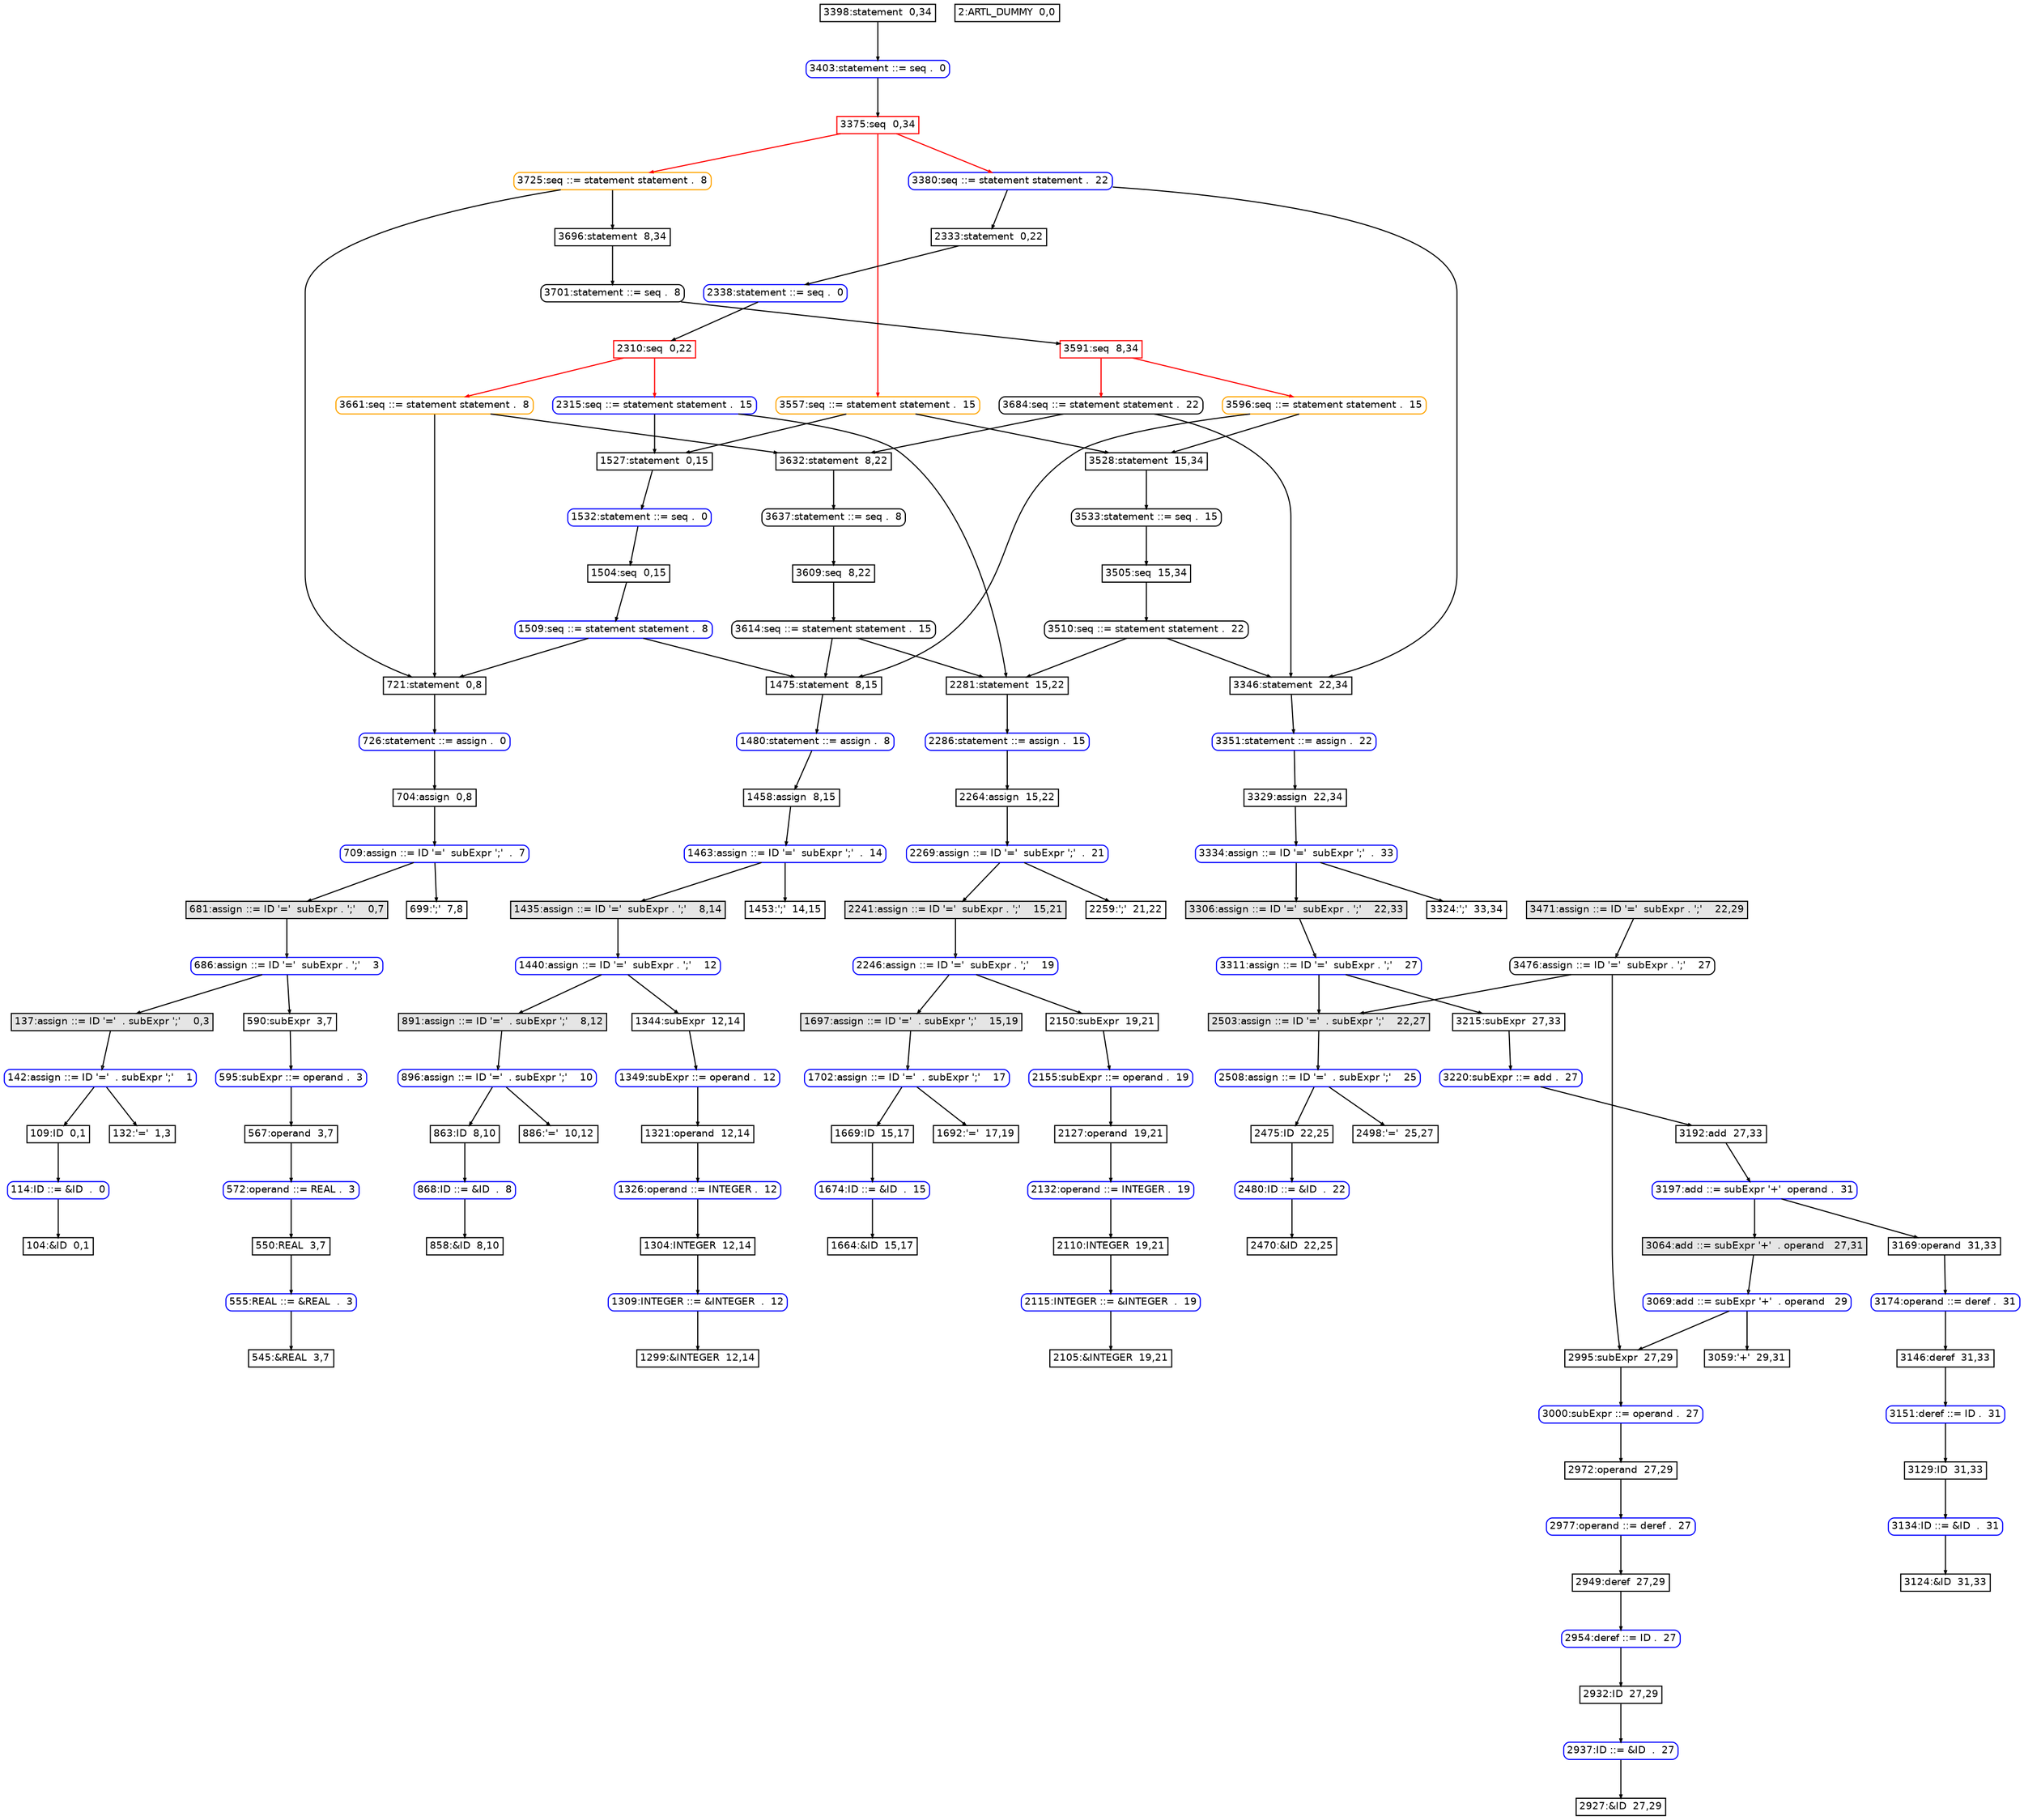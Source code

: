digraph "Graph from GLL parser"{
graph[ordering=out]
node[fontname=Helvetica fontsize=9 shape=box height=0 width=0 margin=0.04]
edge[arrowsize=0.3]
"3398:statement  0,34"[]
"3403:statement ::= seq .  0"[style=rounded color=blue label = "3403:statement ::= seq .  0"]
"3398:statement  0,34"->"3403:statement ::= seq .  0" []
"3403:statement ::= seq .  0"->"3375:seq  0,34" []
"3375:seq  0,34"[ color=red]
"3725:seq ::= statement statement .  8"[style=rounded color=orange label = "3725:seq ::= statement statement .  8"]
"3375:seq  0,34"->"3725:seq ::= statement statement .  8" [ color=red]
"3725:seq ::= statement statement .  8"->"721:statement  0,8" []
"721:statement  0,8"[]
"726:statement ::= assign .  0"[style=rounded color=blue label = "726:statement ::= assign .  0"]
"721:statement  0,8"->"726:statement ::= assign .  0" []
"726:statement ::= assign .  0"->"704:assign  0,8" []
"704:assign  0,8"[]
"709:assign ::= ID '='  subExpr ';'  .  7"[style=rounded color=blue label = "709:assign ::= ID '='  subExpr ';'  .  7"]
"704:assign  0,8"->"709:assign ::= ID '='  subExpr ';'  .  7" []
"709:assign ::= ID '='  subExpr ';'  .  7"->"681:assign ::= ID '='  subExpr . ';'    0,7" []
"681:assign ::= ID '='  subExpr . ';'    0,7"[style=filled fillcolor=grey90]
"686:assign ::= ID '='  subExpr . ';'    3"[style=rounded color=blue label = "686:assign ::= ID '='  subExpr . ';'    3"]
"681:assign ::= ID '='  subExpr . ';'    0,7"->"686:assign ::= ID '='  subExpr . ';'    3" [style=filled fillcolor=grey90]
"686:assign ::= ID '='  subExpr . ';'    3"->"137:assign ::= ID '='  . subExpr ';'    0,3" []
"137:assign ::= ID '='  . subExpr ';'    0,3"[style=filled fillcolor=grey90]
"142:assign ::= ID '='  . subExpr ';'    1"[style=rounded color=blue label = "142:assign ::= ID '='  . subExpr ';'    1"]
"137:assign ::= ID '='  . subExpr ';'    0,3"->"142:assign ::= ID '='  . subExpr ';'    1" [style=filled fillcolor=grey90]
"142:assign ::= ID '='  . subExpr ';'    1"->"109:ID  0,1" []
"109:ID  0,1"[]
"114:ID ::= &ID  .  0"[style=rounded color=blue label = "114:ID ::= &ID  .  0"]
"109:ID  0,1"->"114:ID ::= &ID  .  0" []
"114:ID ::= &ID  .  0"->"104:&ID  0,1" []
"104:&ID  0,1"[]
"142:assign ::= ID '='  . subExpr ';'    1"->"132:'='  1,3" []
"132:'='  1,3"[]
"686:assign ::= ID '='  subExpr . ';'    3"->"590:subExpr  3,7" []
"590:subExpr  3,7"[]
"595:subExpr ::= operand .  3"[style=rounded color=blue label = "595:subExpr ::= operand .  3"]
"590:subExpr  3,7"->"595:subExpr ::= operand .  3" []
"595:subExpr ::= operand .  3"->"567:operand  3,7" []
"567:operand  3,7"[]
"572:operand ::= REAL .  3"[style=rounded color=blue label = "572:operand ::= REAL .  3"]
"567:operand  3,7"->"572:operand ::= REAL .  3" []
"572:operand ::= REAL .  3"->"550:REAL  3,7" []
"550:REAL  3,7"[]
"555:REAL ::= &REAL  .  3"[style=rounded color=blue label = "555:REAL ::= &REAL  .  3"]
"550:REAL  3,7"->"555:REAL ::= &REAL  .  3" []
"555:REAL ::= &REAL  .  3"->"545:&REAL  3,7" []
"545:&REAL  3,7"[]
"709:assign ::= ID '='  subExpr ';'  .  7"->"699:';'  7,8" []
"699:';'  7,8"[]
"3725:seq ::= statement statement .  8"->"3696:statement  8,34" []
"3696:statement  8,34"[]
"3701:statement ::= seq .  8"[style=rounded label = "3701:statement ::= seq .  8"]
"3696:statement  8,34"->"3701:statement ::= seq .  8" []
"3701:statement ::= seq .  8"->"3591:seq  8,34" []
"3591:seq  8,34"[ color=red]
"3684:seq ::= statement statement .  22"[style=rounded label = "3684:seq ::= statement statement .  22"]
"3591:seq  8,34"->"3684:seq ::= statement statement .  22" [ color=red]
"3684:seq ::= statement statement .  22"->"3632:statement  8,22" []
"3632:statement  8,22"[]
"3637:statement ::= seq .  8"[style=rounded label = "3637:statement ::= seq .  8"]
"3632:statement  8,22"->"3637:statement ::= seq .  8" []
"3637:statement ::= seq .  8"->"3609:seq  8,22" []
"3609:seq  8,22"[]
"3614:seq ::= statement statement .  15"[style=rounded label = "3614:seq ::= statement statement .  15"]
"3609:seq  8,22"->"3614:seq ::= statement statement .  15" []
"3614:seq ::= statement statement .  15"->"1475:statement  8,15" []
"1475:statement  8,15"[]
"1480:statement ::= assign .  8"[style=rounded color=blue label = "1480:statement ::= assign .  8"]
"1475:statement  8,15"->"1480:statement ::= assign .  8" []
"1480:statement ::= assign .  8"->"1458:assign  8,15" []
"1458:assign  8,15"[]
"1463:assign ::= ID '='  subExpr ';'  .  14"[style=rounded color=blue label = "1463:assign ::= ID '='  subExpr ';'  .  14"]
"1458:assign  8,15"->"1463:assign ::= ID '='  subExpr ';'  .  14" []
"1463:assign ::= ID '='  subExpr ';'  .  14"->"1435:assign ::= ID '='  subExpr . ';'    8,14" []
"1435:assign ::= ID '='  subExpr . ';'    8,14"[style=filled fillcolor=grey90]
"1440:assign ::= ID '='  subExpr . ';'    12"[style=rounded color=blue label = "1440:assign ::= ID '='  subExpr . ';'    12"]
"1435:assign ::= ID '='  subExpr . ';'    8,14"->"1440:assign ::= ID '='  subExpr . ';'    12" [style=filled fillcolor=grey90]
"1440:assign ::= ID '='  subExpr . ';'    12"->"891:assign ::= ID '='  . subExpr ';'    8,12" []
"891:assign ::= ID '='  . subExpr ';'    8,12"[style=filled fillcolor=grey90]
"896:assign ::= ID '='  . subExpr ';'    10"[style=rounded color=blue label = "896:assign ::= ID '='  . subExpr ';'    10"]
"891:assign ::= ID '='  . subExpr ';'    8,12"->"896:assign ::= ID '='  . subExpr ';'    10" [style=filled fillcolor=grey90]
"896:assign ::= ID '='  . subExpr ';'    10"->"863:ID  8,10" []
"863:ID  8,10"[]
"868:ID ::= &ID  .  8"[style=rounded color=blue label = "868:ID ::= &ID  .  8"]
"863:ID  8,10"->"868:ID ::= &ID  .  8" []
"868:ID ::= &ID  .  8"->"858:&ID  8,10" []
"858:&ID  8,10"[]
"896:assign ::= ID '='  . subExpr ';'    10"->"886:'='  10,12" []
"886:'='  10,12"[]
"1440:assign ::= ID '='  subExpr . ';'    12"->"1344:subExpr  12,14" []
"1344:subExpr  12,14"[]
"1349:subExpr ::= operand .  12"[style=rounded color=blue label = "1349:subExpr ::= operand .  12"]
"1344:subExpr  12,14"->"1349:subExpr ::= operand .  12" []
"1349:subExpr ::= operand .  12"->"1321:operand  12,14" []
"1321:operand  12,14"[]
"1326:operand ::= INTEGER .  12"[style=rounded color=blue label = "1326:operand ::= INTEGER .  12"]
"1321:operand  12,14"->"1326:operand ::= INTEGER .  12" []
"1326:operand ::= INTEGER .  12"->"1304:INTEGER  12,14" []
"1304:INTEGER  12,14"[]
"1309:INTEGER ::= &INTEGER  .  12"[style=rounded color=blue label = "1309:INTEGER ::= &INTEGER  .  12"]
"1304:INTEGER  12,14"->"1309:INTEGER ::= &INTEGER  .  12" []
"1309:INTEGER ::= &INTEGER  .  12"->"1299:&INTEGER  12,14" []
"1299:&INTEGER  12,14"[]
"1463:assign ::= ID '='  subExpr ';'  .  14"->"1453:';'  14,15" []
"1453:';'  14,15"[]
"3614:seq ::= statement statement .  15"->"2281:statement  15,22" []
"2281:statement  15,22"[]
"2286:statement ::= assign .  15"[style=rounded color=blue label = "2286:statement ::= assign .  15"]
"2281:statement  15,22"->"2286:statement ::= assign .  15" []
"2286:statement ::= assign .  15"->"2264:assign  15,22" []
"2264:assign  15,22"[]
"2269:assign ::= ID '='  subExpr ';'  .  21"[style=rounded color=blue label = "2269:assign ::= ID '='  subExpr ';'  .  21"]
"2264:assign  15,22"->"2269:assign ::= ID '='  subExpr ';'  .  21" []
"2269:assign ::= ID '='  subExpr ';'  .  21"->"2241:assign ::= ID '='  subExpr . ';'    15,21" []
"2241:assign ::= ID '='  subExpr . ';'    15,21"[style=filled fillcolor=grey90]
"2246:assign ::= ID '='  subExpr . ';'    19"[style=rounded color=blue label = "2246:assign ::= ID '='  subExpr . ';'    19"]
"2241:assign ::= ID '='  subExpr . ';'    15,21"->"2246:assign ::= ID '='  subExpr . ';'    19" [style=filled fillcolor=grey90]
"2246:assign ::= ID '='  subExpr . ';'    19"->"1697:assign ::= ID '='  . subExpr ';'    15,19" []
"1697:assign ::= ID '='  . subExpr ';'    15,19"[style=filled fillcolor=grey90]
"1702:assign ::= ID '='  . subExpr ';'    17"[style=rounded color=blue label = "1702:assign ::= ID '='  . subExpr ';'    17"]
"1697:assign ::= ID '='  . subExpr ';'    15,19"->"1702:assign ::= ID '='  . subExpr ';'    17" [style=filled fillcolor=grey90]
"1702:assign ::= ID '='  . subExpr ';'    17"->"1669:ID  15,17" []
"1669:ID  15,17"[]
"1674:ID ::= &ID  .  15"[style=rounded color=blue label = "1674:ID ::= &ID  .  15"]
"1669:ID  15,17"->"1674:ID ::= &ID  .  15" []
"1674:ID ::= &ID  .  15"->"1664:&ID  15,17" []
"1664:&ID  15,17"[]
"1702:assign ::= ID '='  . subExpr ';'    17"->"1692:'='  17,19" []
"1692:'='  17,19"[]
"2246:assign ::= ID '='  subExpr . ';'    19"->"2150:subExpr  19,21" []
"2150:subExpr  19,21"[]
"2155:subExpr ::= operand .  19"[style=rounded color=blue label = "2155:subExpr ::= operand .  19"]
"2150:subExpr  19,21"->"2155:subExpr ::= operand .  19" []
"2155:subExpr ::= operand .  19"->"2127:operand  19,21" []
"2127:operand  19,21"[]
"2132:operand ::= INTEGER .  19"[style=rounded color=blue label = "2132:operand ::= INTEGER .  19"]
"2127:operand  19,21"->"2132:operand ::= INTEGER .  19" []
"2132:operand ::= INTEGER .  19"->"2110:INTEGER  19,21" []
"2110:INTEGER  19,21"[]
"2115:INTEGER ::= &INTEGER  .  19"[style=rounded color=blue label = "2115:INTEGER ::= &INTEGER  .  19"]
"2110:INTEGER  19,21"->"2115:INTEGER ::= &INTEGER  .  19" []
"2115:INTEGER ::= &INTEGER  .  19"->"2105:&INTEGER  19,21" []
"2105:&INTEGER  19,21"[]
"2269:assign ::= ID '='  subExpr ';'  .  21"->"2259:';'  21,22" []
"2259:';'  21,22"[]
"3684:seq ::= statement statement .  22"->"3346:statement  22,34" []
"3346:statement  22,34"[]
"3351:statement ::= assign .  22"[style=rounded color=blue label = "3351:statement ::= assign .  22"]
"3346:statement  22,34"->"3351:statement ::= assign .  22" []
"3351:statement ::= assign .  22"->"3329:assign  22,34" []
"3329:assign  22,34"[]
"3334:assign ::= ID '='  subExpr ';'  .  33"[style=rounded color=blue label = "3334:assign ::= ID '='  subExpr ';'  .  33"]
"3329:assign  22,34"->"3334:assign ::= ID '='  subExpr ';'  .  33" []
"3334:assign ::= ID '='  subExpr ';'  .  33"->"3306:assign ::= ID '='  subExpr . ';'    22,33" []
"3306:assign ::= ID '='  subExpr . ';'    22,33"[style=filled fillcolor=grey90]
"3311:assign ::= ID '='  subExpr . ';'    27"[style=rounded color=blue label = "3311:assign ::= ID '='  subExpr . ';'    27"]
"3306:assign ::= ID '='  subExpr . ';'    22,33"->"3311:assign ::= ID '='  subExpr . ';'    27" [style=filled fillcolor=grey90]
"3311:assign ::= ID '='  subExpr . ';'    27"->"2503:assign ::= ID '='  . subExpr ';'    22,27" []
"2503:assign ::= ID '='  . subExpr ';'    22,27"[style=filled fillcolor=grey90]
"2508:assign ::= ID '='  . subExpr ';'    25"[style=rounded color=blue label = "2508:assign ::= ID '='  . subExpr ';'    25"]
"2503:assign ::= ID '='  . subExpr ';'    22,27"->"2508:assign ::= ID '='  . subExpr ';'    25" [style=filled fillcolor=grey90]
"2508:assign ::= ID '='  . subExpr ';'    25"->"2475:ID  22,25" []
"2475:ID  22,25"[]
"2480:ID ::= &ID  .  22"[style=rounded color=blue label = "2480:ID ::= &ID  .  22"]
"2475:ID  22,25"->"2480:ID ::= &ID  .  22" []
"2480:ID ::= &ID  .  22"->"2470:&ID  22,25" []
"2470:&ID  22,25"[]
"2508:assign ::= ID '='  . subExpr ';'    25"->"2498:'='  25,27" []
"2498:'='  25,27"[]
"3311:assign ::= ID '='  subExpr . ';'    27"->"3215:subExpr  27,33" []
"3215:subExpr  27,33"[]
"3220:subExpr ::= add .  27"[style=rounded color=blue label = "3220:subExpr ::= add .  27"]
"3215:subExpr  27,33"->"3220:subExpr ::= add .  27" []
"3220:subExpr ::= add .  27"->"3192:add  27,33" []
"3192:add  27,33"[]
"3197:add ::= subExpr '+'  operand .  31"[style=rounded color=blue label = "3197:add ::= subExpr '+'  operand .  31"]
"3192:add  27,33"->"3197:add ::= subExpr '+'  operand .  31" []
"3197:add ::= subExpr '+'  operand .  31"->"3064:add ::= subExpr '+'  . operand   27,31" []
"3064:add ::= subExpr '+'  . operand   27,31"[style=filled fillcolor=grey90]
"3069:add ::= subExpr '+'  . operand   29"[style=rounded color=blue label = "3069:add ::= subExpr '+'  . operand   29"]
"3064:add ::= subExpr '+'  . operand   27,31"->"3069:add ::= subExpr '+'  . operand   29" [style=filled fillcolor=grey90]
"3069:add ::= subExpr '+'  . operand   29"->"2995:subExpr  27,29" []
"2995:subExpr  27,29"[]
"3000:subExpr ::= operand .  27"[style=rounded color=blue label = "3000:subExpr ::= operand .  27"]
"2995:subExpr  27,29"->"3000:subExpr ::= operand .  27" []
"3000:subExpr ::= operand .  27"->"2972:operand  27,29" []
"2972:operand  27,29"[]
"2977:operand ::= deref .  27"[style=rounded color=blue label = "2977:operand ::= deref .  27"]
"2972:operand  27,29"->"2977:operand ::= deref .  27" []
"2977:operand ::= deref .  27"->"2949:deref  27,29" []
"2949:deref  27,29"[]
"2954:deref ::= ID .  27"[style=rounded color=blue label = "2954:deref ::= ID .  27"]
"2949:deref  27,29"->"2954:deref ::= ID .  27" []
"2954:deref ::= ID .  27"->"2932:ID  27,29" []
"2932:ID  27,29"[]
"2937:ID ::= &ID  .  27"[style=rounded color=blue label = "2937:ID ::= &ID  .  27"]
"2932:ID  27,29"->"2937:ID ::= &ID  .  27" []
"2937:ID ::= &ID  .  27"->"2927:&ID  27,29" []
"2927:&ID  27,29"[]
"3069:add ::= subExpr '+'  . operand   29"->"3059:'+'  29,31" []
"3059:'+'  29,31"[]
"3197:add ::= subExpr '+'  operand .  31"->"3169:operand  31,33" []
"3169:operand  31,33"[]
"3174:operand ::= deref .  31"[style=rounded color=blue label = "3174:operand ::= deref .  31"]
"3169:operand  31,33"->"3174:operand ::= deref .  31" []
"3174:operand ::= deref .  31"->"3146:deref  31,33" []
"3146:deref  31,33"[]
"3151:deref ::= ID .  31"[style=rounded color=blue label = "3151:deref ::= ID .  31"]
"3146:deref  31,33"->"3151:deref ::= ID .  31" []
"3151:deref ::= ID .  31"->"3129:ID  31,33" []
"3129:ID  31,33"[]
"3134:ID ::= &ID  .  31"[style=rounded color=blue label = "3134:ID ::= &ID  .  31"]
"3129:ID  31,33"->"3134:ID ::= &ID  .  31" []
"3134:ID ::= &ID  .  31"->"3124:&ID  31,33" []
"3124:&ID  31,33"[]
"3334:assign ::= ID '='  subExpr ';'  .  33"->"3324:';'  33,34" []
"3324:';'  33,34"[]
"3596:seq ::= statement statement .  15"[style=rounded color=orange label = "3596:seq ::= statement statement .  15"]
"3591:seq  8,34"->"3596:seq ::= statement statement .  15" [ color=red]
"3596:seq ::= statement statement .  15"->"1475:statement  8,15" []
"3596:seq ::= statement statement .  15"->"3528:statement  15,34" []
"3528:statement  15,34"[]
"3533:statement ::= seq .  15"[style=rounded label = "3533:statement ::= seq .  15"]
"3528:statement  15,34"->"3533:statement ::= seq .  15" []
"3533:statement ::= seq .  15"->"3505:seq  15,34" []
"3505:seq  15,34"[]
"3510:seq ::= statement statement .  22"[style=rounded label = "3510:seq ::= statement statement .  22"]
"3505:seq  15,34"->"3510:seq ::= statement statement .  22" []
"3510:seq ::= statement statement .  22"->"2281:statement  15,22" []
"3510:seq ::= statement statement .  22"->"3346:statement  22,34" []
"3557:seq ::= statement statement .  15"[style=rounded color=orange label = "3557:seq ::= statement statement .  15"]
"3375:seq  0,34"->"3557:seq ::= statement statement .  15" [ color=red]
"3557:seq ::= statement statement .  15"->"1527:statement  0,15" []
"1527:statement  0,15"[]
"1532:statement ::= seq .  0"[style=rounded color=blue label = "1532:statement ::= seq .  0"]
"1527:statement  0,15"->"1532:statement ::= seq .  0" []
"1532:statement ::= seq .  0"->"1504:seq  0,15" []
"1504:seq  0,15"[]
"1509:seq ::= statement statement .  8"[style=rounded color=blue label = "1509:seq ::= statement statement .  8"]
"1504:seq  0,15"->"1509:seq ::= statement statement .  8" []
"1509:seq ::= statement statement .  8"->"721:statement  0,8" []
"1509:seq ::= statement statement .  8"->"1475:statement  8,15" []
"3557:seq ::= statement statement .  15"->"3528:statement  15,34" []
"3380:seq ::= statement statement .  22"[style=rounded color=blue label = "3380:seq ::= statement statement .  22"]
"3375:seq  0,34"->"3380:seq ::= statement statement .  22" [ color=red]
"3380:seq ::= statement statement .  22"->"2333:statement  0,22" []
"2333:statement  0,22"[]
"2338:statement ::= seq .  0"[style=rounded color=blue label = "2338:statement ::= seq .  0"]
"2333:statement  0,22"->"2338:statement ::= seq .  0" []
"2338:statement ::= seq .  0"->"2310:seq  0,22" []
"2310:seq  0,22"[ color=red]
"3661:seq ::= statement statement .  8"[style=rounded color=orange label = "3661:seq ::= statement statement .  8"]
"2310:seq  0,22"->"3661:seq ::= statement statement .  8" [ color=red]
"3661:seq ::= statement statement .  8"->"721:statement  0,8" []
"3661:seq ::= statement statement .  8"->"3632:statement  8,22" []
"2315:seq ::= statement statement .  15"[style=rounded color=blue label = "2315:seq ::= statement statement .  15"]
"2310:seq  0,22"->"2315:seq ::= statement statement .  15" [ color=red]
"2315:seq ::= statement statement .  15"->"1527:statement  0,15" []
"2315:seq ::= statement statement .  15"->"2281:statement  15,22" []
"3380:seq ::= statement statement .  22"->"3346:statement  22,34" []
"2:ARTL_DUMMY  0,0"[]
"3471:assign ::= ID '='  subExpr . ';'    22,29"[style=filled fillcolor=grey90]
"3476:assign ::= ID '='  subExpr . ';'    27"[style=rounded label = "3476:assign ::= ID '='  subExpr . ';'    27"]
"3471:assign ::= ID '='  subExpr . ';'    22,29"->"3476:assign ::= ID '='  subExpr . ';'    27" [style=filled fillcolor=grey90]
"3476:assign ::= ID '='  subExpr . ';'    27"->"2503:assign ::= ID '='  . subExpr ';'    22,27" []
"3476:assign ::= ID '='  subExpr . ';'    27"->"2995:subExpr  27,29" []
}
